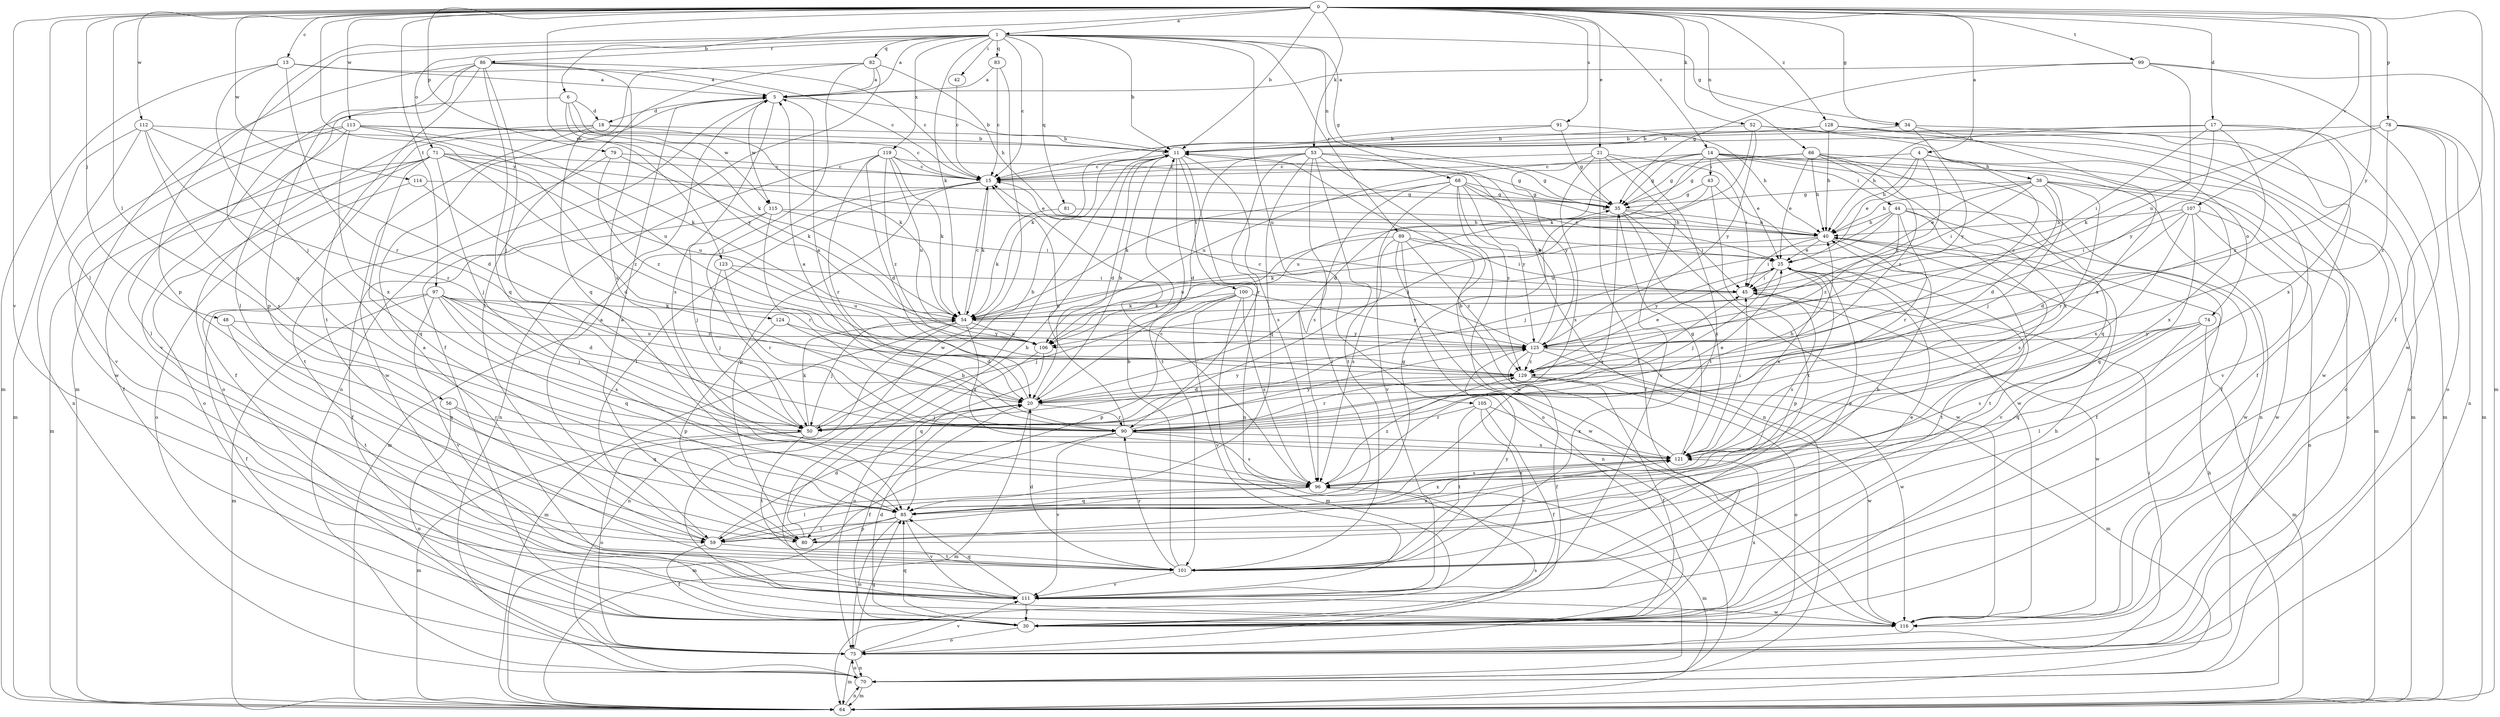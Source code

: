 strict digraph  {
0;
1;
4;
5;
6;
11;
13;
14;
15;
17;
18;
20;
21;
25;
30;
34;
35;
38;
40;
42;
43;
44;
45;
48;
50;
52;
53;
54;
56;
59;
64;
66;
68;
70;
71;
74;
75;
78;
79;
80;
81;
82;
83;
85;
86;
89;
90;
91;
96;
97;
99;
100;
101;
105;
106;
107;
111;
112;
113;
114;
115;
116;
119;
121;
123;
124;
125;
128;
129;
0 -> 1  [label=a];
0 -> 4  [label=a];
0 -> 6  [label=b];
0 -> 11  [label=b];
0 -> 13  [label=c];
0 -> 14  [label=c];
0 -> 17  [label=d];
0 -> 21  [label=e];
0 -> 30  [label=f];
0 -> 34  [label=g];
0 -> 48  [label=j];
0 -> 52  [label=k];
0 -> 53  [label=k];
0 -> 56  [label=l];
0 -> 59  [label=l];
0 -> 66  [label=n];
0 -> 78  [label=p];
0 -> 79  [label=p];
0 -> 91  [label=s];
0 -> 97  [label=t];
0 -> 99  [label=t];
0 -> 107  [label=v];
0 -> 111  [label=v];
0 -> 112  [label=w];
0 -> 113  [label=w];
0 -> 114  [label=w];
0 -> 123  [label=y];
0 -> 124  [label=y];
0 -> 125  [label=y];
0 -> 128  [label=z];
1 -> 5  [label=a];
1 -> 11  [label=b];
1 -> 15  [label=c];
1 -> 34  [label=g];
1 -> 35  [label=g];
1 -> 42  [label=i];
1 -> 54  [label=k];
1 -> 68  [label=n];
1 -> 71  [label=o];
1 -> 80  [label=p];
1 -> 81  [label=q];
1 -> 82  [label=q];
1 -> 83  [label=q];
1 -> 85  [label=q];
1 -> 86  [label=r];
1 -> 89  [label=r];
1 -> 105  [label=u];
1 -> 119  [label=x];
4 -> 25  [label=e];
4 -> 35  [label=g];
4 -> 38  [label=h];
4 -> 40  [label=h];
4 -> 74  [label=o];
4 -> 106  [label=u];
5 -> 11  [label=b];
5 -> 18  [label=d];
5 -> 70  [label=n];
5 -> 96  [label=s];
5 -> 115  [label=w];
6 -> 18  [label=d];
6 -> 54  [label=k];
6 -> 111  [label=v];
6 -> 115  [label=w];
6 -> 125  [label=y];
11 -> 15  [label=c];
11 -> 20  [label=d];
11 -> 70  [label=n];
11 -> 96  [label=s];
11 -> 100  [label=t];
11 -> 101  [label=t];
13 -> 5  [label=a];
13 -> 15  [label=c];
13 -> 50  [label=j];
13 -> 64  [label=m];
13 -> 90  [label=r];
14 -> 20  [label=d];
14 -> 25  [label=e];
14 -> 30  [label=f];
14 -> 35  [label=g];
14 -> 43  [label=i];
14 -> 44  [label=i];
14 -> 50  [label=j];
14 -> 64  [label=m];
14 -> 70  [label=n];
14 -> 106  [label=u];
15 -> 35  [label=g];
15 -> 54  [label=k];
15 -> 59  [label=l];
15 -> 64  [label=m];
15 -> 80  [label=p];
17 -> 11  [label=b];
17 -> 40  [label=h];
17 -> 45  [label=i];
17 -> 64  [label=m];
17 -> 121  [label=x];
17 -> 125  [label=y];
17 -> 129  [label=z];
18 -> 11  [label=b];
18 -> 30  [label=f];
18 -> 54  [label=k];
18 -> 75  [label=o];
18 -> 116  [label=w];
20 -> 5  [label=a];
20 -> 11  [label=b];
20 -> 30  [label=f];
20 -> 50  [label=j];
20 -> 64  [label=m];
20 -> 90  [label=r];
20 -> 125  [label=y];
21 -> 15  [label=c];
21 -> 30  [label=f];
21 -> 45  [label=i];
21 -> 96  [label=s];
21 -> 101  [label=t];
21 -> 111  [label=v];
21 -> 125  [label=y];
25 -> 45  [label=i];
25 -> 50  [label=j];
25 -> 80  [label=p];
25 -> 101  [label=t];
25 -> 121  [label=x];
25 -> 125  [label=y];
30 -> 20  [label=d];
30 -> 40  [label=h];
30 -> 75  [label=o];
30 -> 85  [label=q];
30 -> 121  [label=x];
34 -> 11  [label=b];
34 -> 30  [label=f];
34 -> 121  [label=x];
34 -> 125  [label=y];
35 -> 40  [label=h];
35 -> 45  [label=i];
35 -> 85  [label=q];
35 -> 116  [label=w];
35 -> 121  [label=x];
38 -> 20  [label=d];
38 -> 25  [label=e];
38 -> 35  [label=g];
38 -> 40  [label=h];
38 -> 45  [label=i];
38 -> 50  [label=j];
38 -> 75  [label=o];
38 -> 90  [label=r];
38 -> 121  [label=x];
40 -> 25  [label=e];
40 -> 45  [label=i];
40 -> 54  [label=k];
40 -> 101  [label=t];
40 -> 111  [label=v];
42 -> 15  [label=c];
43 -> 35  [label=g];
43 -> 101  [label=t];
43 -> 106  [label=u];
43 -> 116  [label=w];
44 -> 30  [label=f];
44 -> 40  [label=h];
44 -> 50  [label=j];
44 -> 90  [label=r];
44 -> 96  [label=s];
44 -> 106  [label=u];
44 -> 116  [label=w];
44 -> 129  [label=z];
45 -> 54  [label=k];
45 -> 96  [label=s];
45 -> 116  [label=w];
48 -> 85  [label=q];
48 -> 101  [label=t];
48 -> 106  [label=u];
50 -> 11  [label=b];
50 -> 45  [label=i];
50 -> 54  [label=k];
50 -> 64  [label=m];
50 -> 75  [label=o];
50 -> 101  [label=t];
52 -> 11  [label=b];
52 -> 54  [label=k];
52 -> 75  [label=o];
52 -> 125  [label=y];
52 -> 129  [label=z];
53 -> 15  [label=c];
53 -> 20  [label=d];
53 -> 35  [label=g];
53 -> 70  [label=n];
53 -> 85  [label=q];
53 -> 90  [label=r];
53 -> 96  [label=s];
53 -> 101  [label=t];
53 -> 116  [label=w];
54 -> 15  [label=c];
54 -> 50  [label=j];
54 -> 64  [label=m];
54 -> 70  [label=n];
54 -> 106  [label=u];
54 -> 121  [label=x];
54 -> 125  [label=y];
56 -> 75  [label=o];
56 -> 85  [label=q];
56 -> 90  [label=r];
59 -> 5  [label=a];
59 -> 20  [label=d];
59 -> 30  [label=f];
59 -> 40  [label=h];
59 -> 101  [label=t];
64 -> 40  [label=h];
64 -> 70  [label=n];
66 -> 15  [label=c];
66 -> 25  [label=e];
66 -> 35  [label=g];
66 -> 40  [label=h];
66 -> 85  [label=q];
66 -> 111  [label=v];
66 -> 121  [label=x];
66 -> 129  [label=z];
68 -> 25  [label=e];
68 -> 35  [label=g];
68 -> 40  [label=h];
68 -> 54  [label=k];
68 -> 59  [label=l];
68 -> 75  [label=o];
68 -> 111  [label=v];
68 -> 125  [label=y];
68 -> 129  [label=z];
70 -> 64  [label=m];
70 -> 75  [label=o];
71 -> 15  [label=c];
71 -> 25  [label=e];
71 -> 30  [label=f];
71 -> 50  [label=j];
71 -> 64  [label=m];
71 -> 75  [label=o];
71 -> 85  [label=q];
71 -> 106  [label=u];
71 -> 129  [label=z];
74 -> 59  [label=l];
74 -> 64  [label=m];
74 -> 85  [label=q];
74 -> 96  [label=s];
74 -> 125  [label=y];
75 -> 45  [label=i];
75 -> 64  [label=m];
75 -> 70  [label=n];
75 -> 85  [label=q];
75 -> 96  [label=s];
75 -> 111  [label=v];
78 -> 11  [label=b];
78 -> 54  [label=k];
78 -> 64  [label=m];
78 -> 70  [label=n];
78 -> 75  [label=o];
78 -> 129  [label=z];
79 -> 15  [label=c];
79 -> 54  [label=k];
79 -> 101  [label=t];
79 -> 129  [label=z];
80 -> 5  [label=a];
80 -> 11  [label=b];
80 -> 25  [label=e];
80 -> 121  [label=x];
81 -> 40  [label=h];
81 -> 54  [label=k];
82 -> 5  [label=a];
82 -> 30  [label=f];
82 -> 40  [label=h];
82 -> 50  [label=j];
82 -> 59  [label=l];
82 -> 85  [label=q];
83 -> 5  [label=a];
83 -> 15  [label=c];
83 -> 116  [label=w];
85 -> 35  [label=g];
85 -> 59  [label=l];
85 -> 75  [label=o];
85 -> 80  [label=p];
85 -> 111  [label=v];
85 -> 121  [label=x];
86 -> 5  [label=a];
86 -> 15  [label=c];
86 -> 50  [label=j];
86 -> 59  [label=l];
86 -> 64  [label=m];
86 -> 80  [label=p];
86 -> 85  [label=q];
86 -> 96  [label=s];
86 -> 101  [label=t];
89 -> 25  [label=e];
89 -> 45  [label=i];
89 -> 70  [label=n];
89 -> 96  [label=s];
89 -> 106  [label=u];
89 -> 116  [label=w];
89 -> 129  [label=z];
90 -> 5  [label=a];
90 -> 15  [label=c];
90 -> 25  [label=e];
90 -> 40  [label=h];
90 -> 64  [label=m];
90 -> 96  [label=s];
90 -> 111  [label=v];
90 -> 121  [label=x];
90 -> 125  [label=y];
91 -> 11  [label=b];
91 -> 35  [label=g];
91 -> 40  [label=h];
91 -> 54  [label=k];
96 -> 15  [label=c];
96 -> 59  [label=l];
96 -> 64  [label=m];
96 -> 85  [label=q];
96 -> 121  [label=x];
96 -> 129  [label=z];
97 -> 20  [label=d];
97 -> 30  [label=f];
97 -> 50  [label=j];
97 -> 54  [label=k];
97 -> 64  [label=m];
97 -> 85  [label=q];
97 -> 96  [label=s];
97 -> 111  [label=v];
97 -> 129  [label=z];
99 -> 5  [label=a];
99 -> 35  [label=g];
99 -> 64  [label=m];
99 -> 106  [label=u];
99 -> 116  [label=w];
100 -> 50  [label=j];
100 -> 54  [label=k];
100 -> 64  [label=m];
100 -> 80  [label=p];
100 -> 96  [label=s];
100 -> 111  [label=v];
100 -> 125  [label=y];
101 -> 11  [label=b];
101 -> 20  [label=d];
101 -> 25  [label=e];
101 -> 90  [label=r];
101 -> 111  [label=v];
101 -> 125  [label=y];
105 -> 30  [label=f];
105 -> 90  [label=r];
105 -> 101  [label=t];
105 -> 111  [label=v];
105 -> 121  [label=x];
106 -> 75  [label=o];
106 -> 85  [label=q];
107 -> 20  [label=d];
107 -> 40  [label=h];
107 -> 45  [label=i];
107 -> 70  [label=n];
107 -> 85  [label=q];
107 -> 116  [label=w];
107 -> 121  [label=x];
111 -> 5  [label=a];
111 -> 11  [label=b];
111 -> 30  [label=f];
111 -> 85  [label=q];
111 -> 116  [label=w];
112 -> 11  [label=b];
112 -> 20  [label=d];
112 -> 64  [label=m];
112 -> 70  [label=n];
112 -> 90  [label=r];
112 -> 96  [label=s];
113 -> 11  [label=b];
113 -> 15  [label=c];
113 -> 54  [label=k];
113 -> 59  [label=l];
113 -> 106  [label=u];
113 -> 111  [label=v];
113 -> 116  [label=w];
113 -> 121  [label=x];
114 -> 20  [label=d];
114 -> 35  [label=g];
114 -> 75  [label=o];
115 -> 30  [label=f];
115 -> 40  [label=h];
115 -> 45  [label=i];
115 -> 50  [label=j];
115 -> 90  [label=r];
119 -> 15  [label=c];
119 -> 20  [label=d];
119 -> 35  [label=g];
119 -> 54  [label=k];
119 -> 70  [label=n];
119 -> 90  [label=r];
119 -> 106  [label=u];
119 -> 129  [label=z];
121 -> 11  [label=b];
121 -> 35  [label=g];
121 -> 45  [label=i];
121 -> 96  [label=s];
123 -> 45  [label=i];
123 -> 50  [label=j];
123 -> 90  [label=r];
123 -> 106  [label=u];
124 -> 20  [label=d];
124 -> 80  [label=p];
124 -> 125  [label=y];
125 -> 11  [label=b];
125 -> 15  [label=c];
125 -> 30  [label=f];
125 -> 64  [label=m];
125 -> 116  [label=w];
125 -> 129  [label=z];
128 -> 11  [label=b];
128 -> 15  [label=c];
128 -> 40  [label=h];
128 -> 64  [label=m];
128 -> 75  [label=o];
128 -> 116  [label=w];
129 -> 20  [label=d];
129 -> 25  [label=e];
129 -> 30  [label=f];
129 -> 75  [label=o];
129 -> 90  [label=r];
129 -> 116  [label=w];
}
